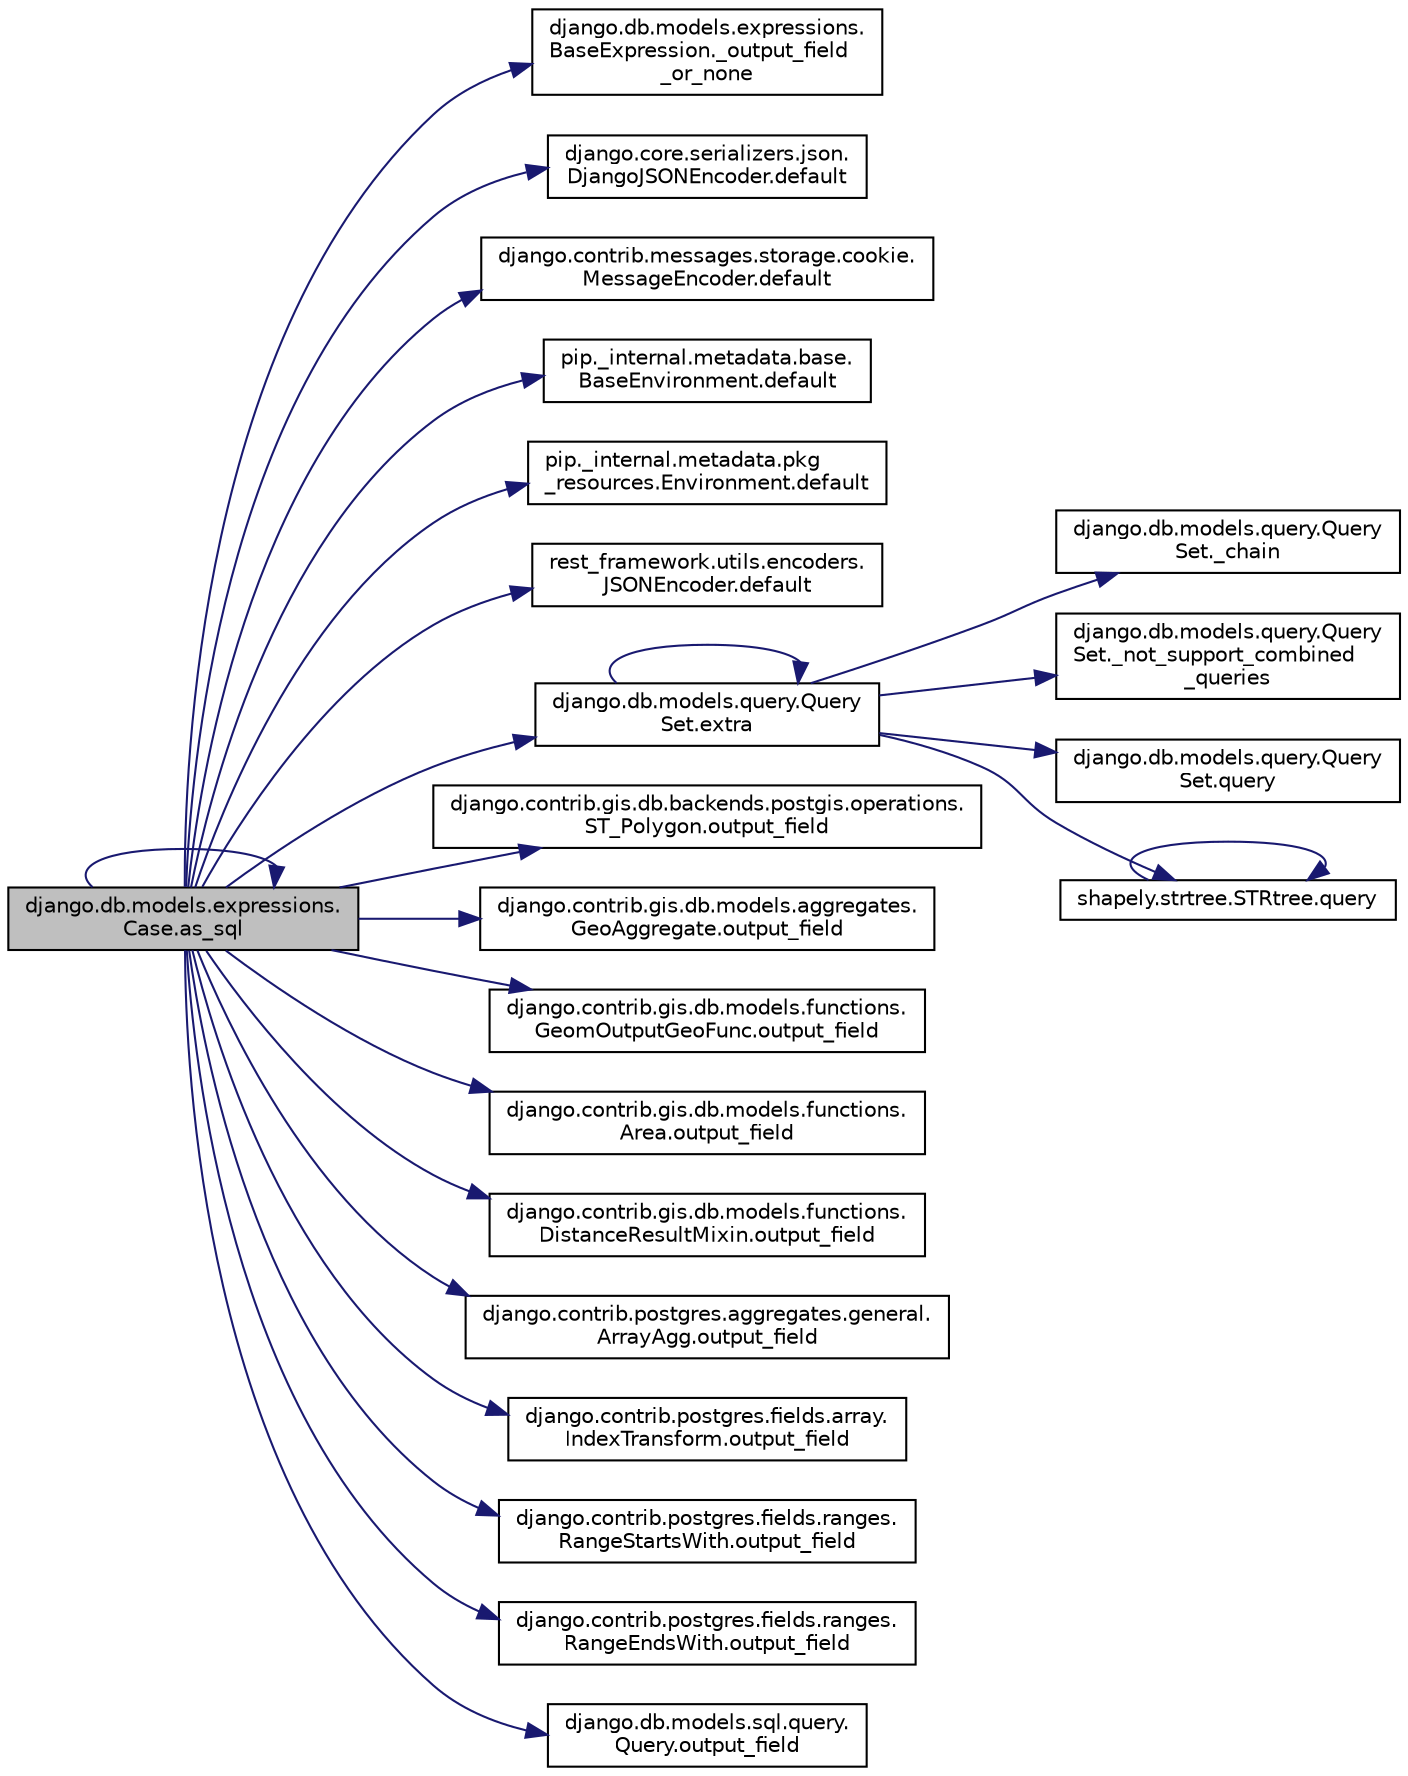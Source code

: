 digraph "django.db.models.expressions.Case.as_sql"
{
 // LATEX_PDF_SIZE
  edge [fontname="Helvetica",fontsize="10",labelfontname="Helvetica",labelfontsize="10"];
  node [fontname="Helvetica",fontsize="10",shape=record];
  rankdir="LR";
  Node1 [label="django.db.models.expressions.\lCase.as_sql",height=0.2,width=0.4,color="black", fillcolor="grey75", style="filled", fontcolor="black",tooltip=" "];
  Node1 -> Node2 [color="midnightblue",fontsize="10",style="solid",fontname="Helvetica"];
  Node2 [label="django.db.models.expressions.\lBaseExpression._output_field\l_or_none",height=0.2,width=0.4,color="black", fillcolor="white", style="filled",URL="$de/d6b/classdjango_1_1db_1_1models_1_1expressions_1_1_base_expression.html#ae6c3604cace972bd44a47d949fe28f76",tooltip=" "];
  Node1 -> Node1 [color="midnightblue",fontsize="10",style="solid",fontname="Helvetica"];
  Node1 -> Node3 [color="midnightblue",fontsize="10",style="solid",fontname="Helvetica"];
  Node3 [label="django.core.serializers.json.\lDjangoJSONEncoder.default",height=0.2,width=0.4,color="black", fillcolor="white", style="filled",URL="$d5/d4a/classdjango_1_1core_1_1serializers_1_1json_1_1_django_j_s_o_n_encoder.html#af8357b876eafa2bceaa034dfe19a4243",tooltip=" "];
  Node1 -> Node4 [color="midnightblue",fontsize="10",style="solid",fontname="Helvetica"];
  Node4 [label="django.contrib.messages.storage.cookie.\lMessageEncoder.default",height=0.2,width=0.4,color="black", fillcolor="white", style="filled",URL="$d5/d49/classdjango_1_1contrib_1_1messages_1_1storage_1_1cookie_1_1_message_encoder.html#aec6d7e0564bb099aed7808b68ff9297a",tooltip=" "];
  Node1 -> Node5 [color="midnightblue",fontsize="10",style="solid",fontname="Helvetica"];
  Node5 [label="pip._internal.metadata.base.\lBaseEnvironment.default",height=0.2,width=0.4,color="black", fillcolor="white", style="filled",URL="$df/d5d/classpip_1_1__internal_1_1metadata_1_1base_1_1_base_environment.html#aeb459d4ba734c39de0a759ac6dc8ab1c",tooltip=" "];
  Node1 -> Node6 [color="midnightblue",fontsize="10",style="solid",fontname="Helvetica"];
  Node6 [label="pip._internal.metadata.pkg\l_resources.Environment.default",height=0.2,width=0.4,color="black", fillcolor="white", style="filled",URL="$dc/dc3/classpip_1_1__internal_1_1metadata_1_1pkg__resources_1_1_environment.html#a9a8dc37ac2070a7534dc2db018f98e90",tooltip=" "];
  Node1 -> Node7 [color="midnightblue",fontsize="10",style="solid",fontname="Helvetica"];
  Node7 [label="rest_framework.utils.encoders.\lJSONEncoder.default",height=0.2,width=0.4,color="black", fillcolor="white", style="filled",URL="$df/ddf/classrest__framework_1_1utils_1_1encoders_1_1_j_s_o_n_encoder.html#a46fa2b4fbc9719959e40aaffddc1cb06",tooltip=" "];
  Node1 -> Node8 [color="midnightblue",fontsize="10",style="solid",fontname="Helvetica"];
  Node8 [label="django.db.models.query.Query\lSet.extra",height=0.2,width=0.4,color="black", fillcolor="white", style="filled",URL="$dd/d94/classdjango_1_1db_1_1models_1_1query_1_1_query_set.html#a1405bbe85d19b17ccd4c18090c8785a4",tooltip=" "];
  Node8 -> Node9 [color="midnightblue",fontsize="10",style="solid",fontname="Helvetica"];
  Node9 [label="django.db.models.query.Query\lSet._chain",height=0.2,width=0.4,color="black", fillcolor="white", style="filled",URL="$dd/d94/classdjango_1_1db_1_1models_1_1query_1_1_query_set.html#a7e1b5806921e30da5ca203c9d1d4c2d5",tooltip=" "];
  Node8 -> Node10 [color="midnightblue",fontsize="10",style="solid",fontname="Helvetica"];
  Node10 [label="django.db.models.query.Query\lSet._not_support_combined\l_queries",height=0.2,width=0.4,color="black", fillcolor="white", style="filled",URL="$dd/d94/classdjango_1_1db_1_1models_1_1query_1_1_query_set.html#a861c2ecefc16eb29d7ad4e326ac03fe3",tooltip=" "];
  Node8 -> Node8 [color="midnightblue",fontsize="10",style="solid",fontname="Helvetica"];
  Node8 -> Node11 [color="midnightblue",fontsize="10",style="solid",fontname="Helvetica"];
  Node11 [label="django.db.models.query.Query\lSet.query",height=0.2,width=0.4,color="black", fillcolor="white", style="filled",URL="$dd/d94/classdjango_1_1db_1_1models_1_1query_1_1_query_set.html#a122ab2492eab3285ee368fba53d18a13",tooltip=" "];
  Node8 -> Node12 [color="midnightblue",fontsize="10",style="solid",fontname="Helvetica"];
  Node12 [label="shapely.strtree.STRtree.query",height=0.2,width=0.4,color="black", fillcolor="white", style="filled",URL="$de/dd0/classshapely_1_1strtree_1_1_s_t_rtree.html#a36091f1859b35aa145800837553ec921",tooltip=" "];
  Node12 -> Node12 [color="midnightblue",fontsize="10",style="solid",fontname="Helvetica"];
  Node1 -> Node13 [color="midnightblue",fontsize="10",style="solid",fontname="Helvetica"];
  Node13 [label="django.contrib.gis.db.backends.postgis.operations.\lST_Polygon.output_field",height=0.2,width=0.4,color="black", fillcolor="white", style="filled",URL="$dd/dce/classdjango_1_1contrib_1_1gis_1_1db_1_1backends_1_1postgis_1_1operations_1_1_s_t___polygon.html#a4c52eb799c5fcdb741f092e9c31b1fb1",tooltip=" "];
  Node1 -> Node14 [color="midnightblue",fontsize="10",style="solid",fontname="Helvetica"];
  Node14 [label="django.contrib.gis.db.models.aggregates.\lGeoAggregate.output_field",height=0.2,width=0.4,color="black", fillcolor="white", style="filled",URL="$df/dbe/classdjango_1_1contrib_1_1gis_1_1db_1_1models_1_1aggregates_1_1_geo_aggregate.html#a6545fbd0c39d659250493850352882d9",tooltip=" "];
  Node1 -> Node15 [color="midnightblue",fontsize="10",style="solid",fontname="Helvetica"];
  Node15 [label="django.contrib.gis.db.models.functions.\lGeomOutputGeoFunc.output_field",height=0.2,width=0.4,color="black", fillcolor="white", style="filled",URL="$d8/de0/classdjango_1_1contrib_1_1gis_1_1db_1_1models_1_1functions_1_1_geom_output_geo_func.html#abb801835699f9f9c01c2cd3bcc2a8799",tooltip=" "];
  Node1 -> Node16 [color="midnightblue",fontsize="10",style="solid",fontname="Helvetica"];
  Node16 [label="django.contrib.gis.db.models.functions.\lArea.output_field",height=0.2,width=0.4,color="black", fillcolor="white", style="filled",URL="$d2/ded/classdjango_1_1contrib_1_1gis_1_1db_1_1models_1_1functions_1_1_area.html#a9e99e2870b96a4fbcc2824e759dd6aff",tooltip=" "];
  Node1 -> Node17 [color="midnightblue",fontsize="10",style="solid",fontname="Helvetica"];
  Node17 [label="django.contrib.gis.db.models.functions.\lDistanceResultMixin.output_field",height=0.2,width=0.4,color="black", fillcolor="white", style="filled",URL="$d7/d69/classdjango_1_1contrib_1_1gis_1_1db_1_1models_1_1functions_1_1_distance_result_mixin.html#ae9d350065dbdf63b3d2da37fb6590ce0",tooltip=" "];
  Node1 -> Node18 [color="midnightblue",fontsize="10",style="solid",fontname="Helvetica"];
  Node18 [label="django.contrib.postgres.aggregates.general.\lArrayAgg.output_field",height=0.2,width=0.4,color="black", fillcolor="white", style="filled",URL="$de/d35/classdjango_1_1contrib_1_1postgres_1_1aggregates_1_1general_1_1_array_agg.html#aa52a2924f22b7b7a61e3eff378bcc907",tooltip=" "];
  Node1 -> Node19 [color="midnightblue",fontsize="10",style="solid",fontname="Helvetica"];
  Node19 [label="django.contrib.postgres.fields.array.\lIndexTransform.output_field",height=0.2,width=0.4,color="black", fillcolor="white", style="filled",URL="$d3/dfb/classdjango_1_1contrib_1_1postgres_1_1fields_1_1array_1_1_index_transform.html#a315f7195fb896987cd3aba60df64f4bb",tooltip=" "];
  Node1 -> Node20 [color="midnightblue",fontsize="10",style="solid",fontname="Helvetica"];
  Node20 [label="django.contrib.postgres.fields.ranges.\lRangeStartsWith.output_field",height=0.2,width=0.4,color="black", fillcolor="white", style="filled",URL="$d6/d6e/classdjango_1_1contrib_1_1postgres_1_1fields_1_1ranges_1_1_range_starts_with.html#a19a77a9989cab65487f3472e5b75f814",tooltip=" "];
  Node1 -> Node21 [color="midnightblue",fontsize="10",style="solid",fontname="Helvetica"];
  Node21 [label="django.contrib.postgres.fields.ranges.\lRangeEndsWith.output_field",height=0.2,width=0.4,color="black", fillcolor="white", style="filled",URL="$d5/d39/classdjango_1_1contrib_1_1postgres_1_1fields_1_1ranges_1_1_range_ends_with.html#ab556c464f91750e61b4a94c542b13f99",tooltip=" "];
  Node1 -> Node22 [color="midnightblue",fontsize="10",style="solid",fontname="Helvetica"];
  Node22 [label="django.db.models.sql.query.\lQuery.output_field",height=0.2,width=0.4,color="black", fillcolor="white", style="filled",URL="$d6/d30/classdjango_1_1db_1_1models_1_1sql_1_1query_1_1_query.html#a6496bd96adec881e6407cd776ad7b025",tooltip=" "];
}
